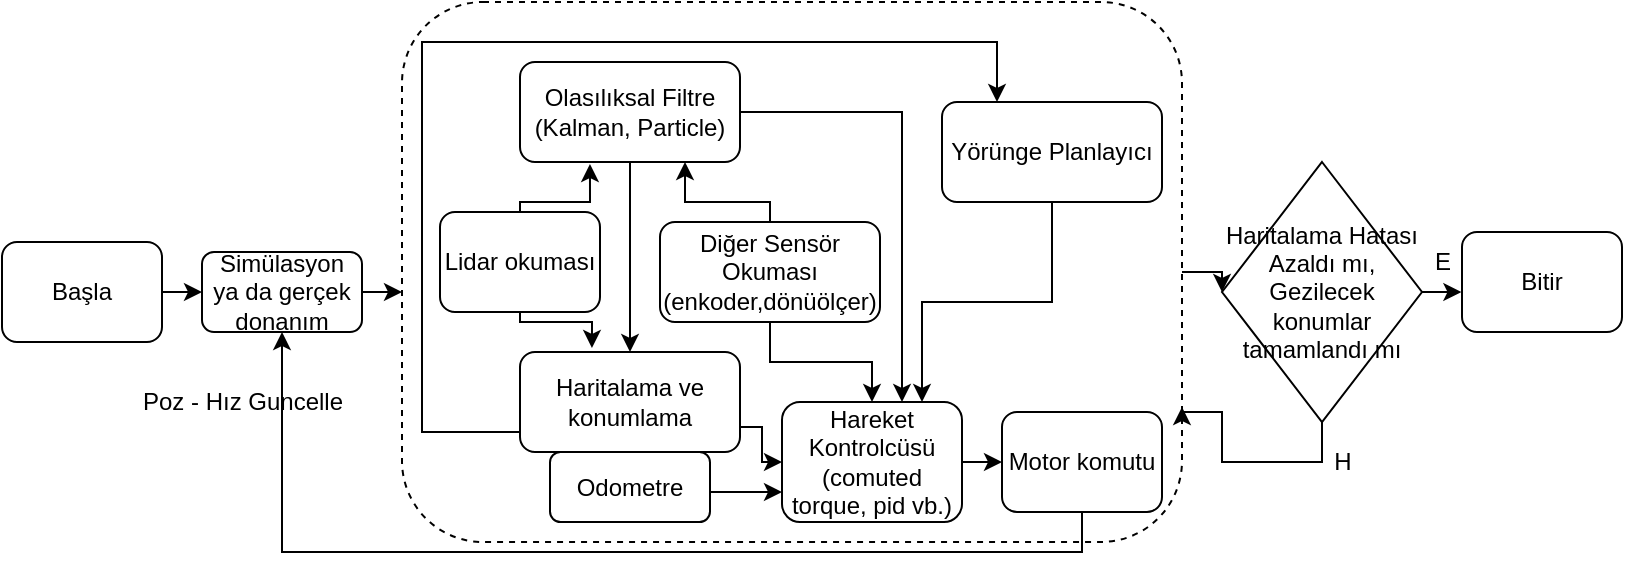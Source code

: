 <mxfile version="14.7.6" type="github">
  <diagram id="4dsvGqndPtk7zQRugNVc" name="Page-1">
    <mxGraphModel dx="483" dy="479" grid="1" gridSize="10" guides="1" tooltips="1" connect="1" arrows="1" fold="1" page="1" pageScale="1" pageWidth="827" pageHeight="1169" math="0" shadow="0">
      <root>
        <mxCell id="0" />
        <mxCell id="1" parent="0" />
        <mxCell id="vUpk6sxPQSn8tMHkfNGP-36" style="edgeStyle=orthogonalEdgeStyle;rounded=0;orthogonalLoop=1;jettySize=auto;html=1;exitX=1;exitY=0.5;exitDx=0;exitDy=0;entryX=0;entryY=0.5;entryDx=0;entryDy=0;" edge="1" parent="1" source="vUpk6sxPQSn8tMHkfNGP-26" target="vUpk6sxPQSn8tMHkfNGP-31">
          <mxGeometry relative="1" as="geometry" />
        </mxCell>
        <mxCell id="vUpk6sxPQSn8tMHkfNGP-26" value="" style="rounded=1;whiteSpace=wrap;html=1;dashed=1;" vertex="1" parent="1">
          <mxGeometry x="210" y="70" width="390" height="270" as="geometry" />
        </mxCell>
        <mxCell id="vUpk6sxPQSn8tMHkfNGP-37" style="edgeStyle=orthogonalEdgeStyle;rounded=0;orthogonalLoop=1;jettySize=auto;html=1;exitX=0.5;exitY=1;exitDx=0;exitDy=0;" edge="1" parent="1" source="vUpk6sxPQSn8tMHkfNGP-1" target="vUpk6sxPQSn8tMHkfNGP-28">
          <mxGeometry relative="1" as="geometry" />
        </mxCell>
        <mxCell id="vUpk6sxPQSn8tMHkfNGP-1" value="Motor komutu" style="rounded=1;whiteSpace=wrap;html=1;" vertex="1" parent="1">
          <mxGeometry x="510" y="275" width="80" height="50" as="geometry" />
        </mxCell>
        <mxCell id="vUpk6sxPQSn8tMHkfNGP-10" style="edgeStyle=orthogonalEdgeStyle;rounded=0;orthogonalLoop=1;jettySize=auto;html=1;exitX=1;exitY=0.5;exitDx=0;exitDy=0;entryX=0;entryY=0.5;entryDx=0;entryDy=0;" edge="1" parent="1" source="vUpk6sxPQSn8tMHkfNGP-2" target="vUpk6sxPQSn8tMHkfNGP-1">
          <mxGeometry relative="1" as="geometry" />
        </mxCell>
        <mxCell id="vUpk6sxPQSn8tMHkfNGP-2" value="Hareket Kontrolcüsü&lt;br&gt;(comuted torque, pid vb.)" style="rounded=1;whiteSpace=wrap;html=1;" vertex="1" parent="1">
          <mxGeometry x="400" y="270" width="90" height="60" as="geometry" />
        </mxCell>
        <mxCell id="vUpk6sxPQSn8tMHkfNGP-12" style="edgeStyle=orthogonalEdgeStyle;rounded=0;orthogonalLoop=1;jettySize=auto;html=1;exitX=0.5;exitY=0;exitDx=0;exitDy=0;entryX=0.318;entryY=1.02;entryDx=0;entryDy=0;entryPerimeter=0;" edge="1" parent="1" source="vUpk6sxPQSn8tMHkfNGP-3" target="vUpk6sxPQSn8tMHkfNGP-5">
          <mxGeometry relative="1" as="geometry">
            <Array as="points">
              <mxPoint x="269" y="170" />
              <mxPoint x="304" y="170" />
            </Array>
          </mxGeometry>
        </mxCell>
        <mxCell id="vUpk6sxPQSn8tMHkfNGP-18" style="edgeStyle=orthogonalEdgeStyle;rounded=0;orthogonalLoop=1;jettySize=auto;html=1;exitX=0.5;exitY=1;exitDx=0;exitDy=0;entryX=0.327;entryY=-0.04;entryDx=0;entryDy=0;entryPerimeter=0;" edge="1" parent="1" source="vUpk6sxPQSn8tMHkfNGP-3" target="vUpk6sxPQSn8tMHkfNGP-16">
          <mxGeometry relative="1" as="geometry">
            <Array as="points">
              <mxPoint x="269" y="230" />
              <mxPoint x="305" y="230" />
            </Array>
          </mxGeometry>
        </mxCell>
        <mxCell id="vUpk6sxPQSn8tMHkfNGP-3" value="Lidar okuması" style="rounded=1;whiteSpace=wrap;html=1;" vertex="1" parent="1">
          <mxGeometry x="229" y="175" width="80" height="50" as="geometry" />
        </mxCell>
        <mxCell id="vUpk6sxPQSn8tMHkfNGP-13" style="edgeStyle=orthogonalEdgeStyle;rounded=0;orthogonalLoop=1;jettySize=auto;html=1;exitX=0.5;exitY=0;exitDx=0;exitDy=0;entryX=0.75;entryY=1;entryDx=0;entryDy=0;" edge="1" parent="1" source="vUpk6sxPQSn8tMHkfNGP-4" target="vUpk6sxPQSn8tMHkfNGP-5">
          <mxGeometry relative="1" as="geometry">
            <Array as="points">
              <mxPoint x="394" y="170" />
              <mxPoint x="352" y="170" />
            </Array>
          </mxGeometry>
        </mxCell>
        <mxCell id="vUpk6sxPQSn8tMHkfNGP-14" style="edgeStyle=orthogonalEdgeStyle;rounded=0;orthogonalLoop=1;jettySize=auto;html=1;exitX=0.5;exitY=1;exitDx=0;exitDy=0;entryX=0.5;entryY=0;entryDx=0;entryDy=0;" edge="1" parent="1" source="vUpk6sxPQSn8tMHkfNGP-4" target="vUpk6sxPQSn8tMHkfNGP-2">
          <mxGeometry relative="1" as="geometry" />
        </mxCell>
        <mxCell id="vUpk6sxPQSn8tMHkfNGP-4" value="Diğer Sensör Okuması (enkoder,dönüölçer)" style="rounded=1;whiteSpace=wrap;html=1;" vertex="1" parent="1">
          <mxGeometry x="339" y="180" width="110" height="50" as="geometry" />
        </mxCell>
        <mxCell id="vUpk6sxPQSn8tMHkfNGP-15" style="edgeStyle=orthogonalEdgeStyle;rounded=0;orthogonalLoop=1;jettySize=auto;html=1;exitX=1;exitY=0.5;exitDx=0;exitDy=0;" edge="1" parent="1" source="vUpk6sxPQSn8tMHkfNGP-5">
          <mxGeometry relative="1" as="geometry">
            <mxPoint x="460" y="270" as="targetPoint" />
            <Array as="points">
              <mxPoint x="460" y="125" />
              <mxPoint x="460" y="270" />
            </Array>
          </mxGeometry>
        </mxCell>
        <mxCell id="vUpk6sxPQSn8tMHkfNGP-17" style="edgeStyle=orthogonalEdgeStyle;rounded=0;orthogonalLoop=1;jettySize=auto;html=1;exitX=0.5;exitY=1;exitDx=0;exitDy=0;entryX=0.5;entryY=0;entryDx=0;entryDy=0;" edge="1" parent="1" source="vUpk6sxPQSn8tMHkfNGP-5" target="vUpk6sxPQSn8tMHkfNGP-16">
          <mxGeometry relative="1" as="geometry" />
        </mxCell>
        <mxCell id="vUpk6sxPQSn8tMHkfNGP-5" value="Olasılıksal Filtre (Kalman, Particle)" style="rounded=1;whiteSpace=wrap;html=1;" vertex="1" parent="1">
          <mxGeometry x="269" y="100" width="110" height="50" as="geometry" />
        </mxCell>
        <mxCell id="vUpk6sxPQSn8tMHkfNGP-27" style="edgeStyle=orthogonalEdgeStyle;rounded=0;orthogonalLoop=1;jettySize=auto;html=1;exitX=1;exitY=0.5;exitDx=0;exitDy=0;entryX=0;entryY=0.5;entryDx=0;entryDy=0;" edge="1" parent="1" source="vUpk6sxPQSn8tMHkfNGP-8" target="vUpk6sxPQSn8tMHkfNGP-28">
          <mxGeometry relative="1" as="geometry" />
        </mxCell>
        <mxCell id="vUpk6sxPQSn8tMHkfNGP-8" value="Başla" style="rounded=1;whiteSpace=wrap;html=1;" vertex="1" parent="1">
          <mxGeometry x="10" y="190" width="80" height="50" as="geometry" />
        </mxCell>
        <mxCell id="vUpk6sxPQSn8tMHkfNGP-9" value="Bitir" style="rounded=1;whiteSpace=wrap;html=1;" vertex="1" parent="1">
          <mxGeometry x="740" y="185" width="80" height="50" as="geometry" />
        </mxCell>
        <mxCell id="vUpk6sxPQSn8tMHkfNGP-23" style="edgeStyle=orthogonalEdgeStyle;rounded=0;orthogonalLoop=1;jettySize=auto;html=1;exitX=1;exitY=0.75;exitDx=0;exitDy=0;entryX=0;entryY=0.5;entryDx=0;entryDy=0;" edge="1" parent="1" source="vUpk6sxPQSn8tMHkfNGP-16" target="vUpk6sxPQSn8tMHkfNGP-2">
          <mxGeometry relative="1" as="geometry">
            <Array as="points">
              <mxPoint x="390" y="283" />
              <mxPoint x="390" y="300" />
            </Array>
          </mxGeometry>
        </mxCell>
        <mxCell id="vUpk6sxPQSn8tMHkfNGP-41" style="edgeStyle=orthogonalEdgeStyle;rounded=0;orthogonalLoop=1;jettySize=auto;html=1;exitX=0;exitY=0.5;exitDx=0;exitDy=0;entryX=0.25;entryY=0;entryDx=0;entryDy=0;" edge="1" parent="1" source="vUpk6sxPQSn8tMHkfNGP-16" target="vUpk6sxPQSn8tMHkfNGP-39">
          <mxGeometry relative="1" as="geometry">
            <Array as="points">
              <mxPoint x="220" y="285" />
              <mxPoint x="220" y="90" />
              <mxPoint x="507" y="90" />
            </Array>
          </mxGeometry>
        </mxCell>
        <mxCell id="vUpk6sxPQSn8tMHkfNGP-16" value="Haritalama ve konumlama" style="rounded=1;whiteSpace=wrap;html=1;" vertex="1" parent="1">
          <mxGeometry x="269" y="245" width="110" height="50" as="geometry" />
        </mxCell>
        <mxCell id="vUpk6sxPQSn8tMHkfNGP-30" style="edgeStyle=orthogonalEdgeStyle;rounded=0;orthogonalLoop=1;jettySize=auto;html=1;exitX=1;exitY=0.5;exitDx=0;exitDy=0;" edge="1" parent="1" source="vUpk6sxPQSn8tMHkfNGP-28">
          <mxGeometry relative="1" as="geometry">
            <mxPoint x="210" y="215" as="targetPoint" />
          </mxGeometry>
        </mxCell>
        <mxCell id="vUpk6sxPQSn8tMHkfNGP-28" value="Simülasyon ya da gerçek donanım" style="rounded=1;whiteSpace=wrap;html=1;" vertex="1" parent="1">
          <mxGeometry x="110" y="195" width="80" height="40" as="geometry" />
        </mxCell>
        <mxCell id="vUpk6sxPQSn8tMHkfNGP-32" style="edgeStyle=orthogonalEdgeStyle;rounded=0;orthogonalLoop=1;jettySize=auto;html=1;exitX=1;exitY=0.5;exitDx=0;exitDy=0;entryX=-0.004;entryY=0.608;entryDx=0;entryDy=0;entryPerimeter=0;" edge="1" parent="1" source="vUpk6sxPQSn8tMHkfNGP-31" target="vUpk6sxPQSn8tMHkfNGP-9">
          <mxGeometry relative="1" as="geometry" />
        </mxCell>
        <mxCell id="vUpk6sxPQSn8tMHkfNGP-34" style="edgeStyle=orthogonalEdgeStyle;rounded=0;orthogonalLoop=1;jettySize=auto;html=1;exitX=0.5;exitY=1;exitDx=0;exitDy=0;entryX=1;entryY=0.75;entryDx=0;entryDy=0;" edge="1" parent="1" source="vUpk6sxPQSn8tMHkfNGP-31" target="vUpk6sxPQSn8tMHkfNGP-26">
          <mxGeometry relative="1" as="geometry">
            <Array as="points">
              <mxPoint x="670" y="300" />
              <mxPoint x="620" y="300" />
              <mxPoint x="620" y="275" />
            </Array>
          </mxGeometry>
        </mxCell>
        <mxCell id="vUpk6sxPQSn8tMHkfNGP-31" value="Haritalama Hatası Azaldı mı, Gezilecek konumlar tamamlandı mı" style="rhombus;whiteSpace=wrap;html=1;" vertex="1" parent="1">
          <mxGeometry x="620" y="150" width="100" height="130" as="geometry" />
        </mxCell>
        <mxCell id="vUpk6sxPQSn8tMHkfNGP-33" value="E" style="text;html=1;align=center;verticalAlign=middle;resizable=0;points=[];autosize=1;strokeColor=none;" vertex="1" parent="1">
          <mxGeometry x="720" y="190" width="20" height="20" as="geometry" />
        </mxCell>
        <mxCell id="vUpk6sxPQSn8tMHkfNGP-35" value="H" style="text;html=1;align=center;verticalAlign=middle;resizable=0;points=[];autosize=1;strokeColor=none;" vertex="1" parent="1">
          <mxGeometry x="670" y="290" width="20" height="20" as="geometry" />
        </mxCell>
        <mxCell id="vUpk6sxPQSn8tMHkfNGP-38" value="Poz - Hız Guncelle" style="text;html=1;align=center;verticalAlign=middle;resizable=0;points=[];autosize=1;strokeColor=none;" vertex="1" parent="1">
          <mxGeometry x="70" y="260" width="120" height="20" as="geometry" />
        </mxCell>
        <mxCell id="vUpk6sxPQSn8tMHkfNGP-40" style="edgeStyle=orthogonalEdgeStyle;rounded=0;orthogonalLoop=1;jettySize=auto;html=1;exitX=0.5;exitY=1;exitDx=0;exitDy=0;" edge="1" parent="1" source="vUpk6sxPQSn8tMHkfNGP-39" target="vUpk6sxPQSn8tMHkfNGP-2">
          <mxGeometry relative="1" as="geometry">
            <Array as="points">
              <mxPoint x="535" y="220" />
              <mxPoint x="470" y="220" />
            </Array>
          </mxGeometry>
        </mxCell>
        <mxCell id="vUpk6sxPQSn8tMHkfNGP-39" value="Yörünge Planlayıcı" style="rounded=1;whiteSpace=wrap;html=1;" vertex="1" parent="1">
          <mxGeometry x="480" y="120" width="110" height="50" as="geometry" />
        </mxCell>
        <mxCell id="vUpk6sxPQSn8tMHkfNGP-43" style="edgeStyle=orthogonalEdgeStyle;rounded=0;orthogonalLoop=1;jettySize=auto;html=1;exitX=1;exitY=0.5;exitDx=0;exitDy=0;entryX=0;entryY=0.75;entryDx=0;entryDy=0;" edge="1" parent="1" source="vUpk6sxPQSn8tMHkfNGP-42" target="vUpk6sxPQSn8tMHkfNGP-2">
          <mxGeometry relative="1" as="geometry">
            <Array as="points">
              <mxPoint x="364" y="315" />
            </Array>
          </mxGeometry>
        </mxCell>
        <mxCell id="vUpk6sxPQSn8tMHkfNGP-42" value="Odometre" style="rounded=1;whiteSpace=wrap;html=1;" vertex="1" parent="1">
          <mxGeometry x="284" y="295" width="80" height="35" as="geometry" />
        </mxCell>
      </root>
    </mxGraphModel>
  </diagram>
</mxfile>
